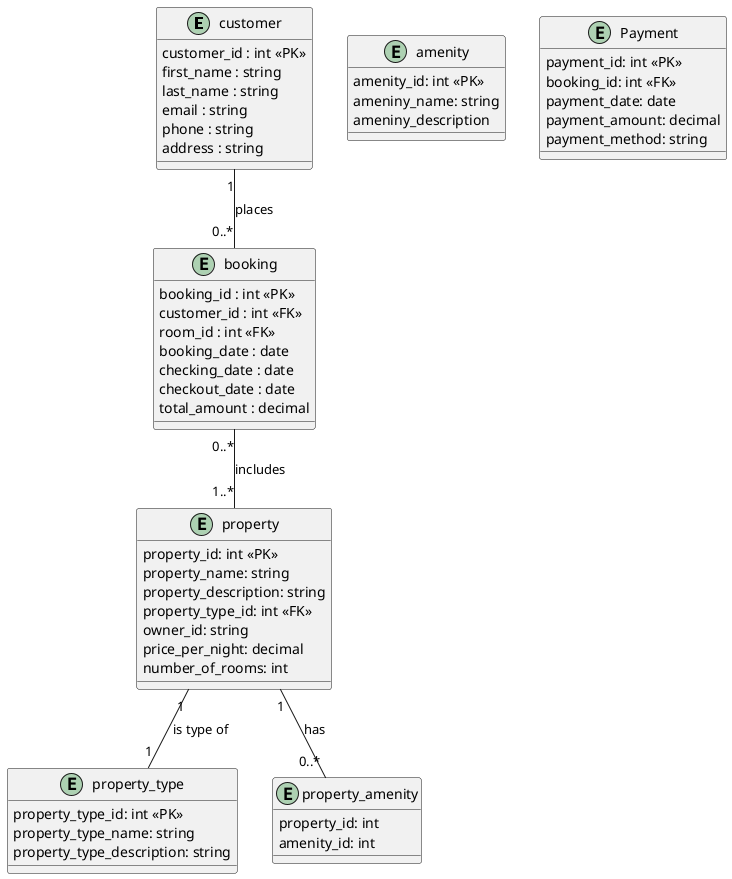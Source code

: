 @startuml

entity customer{
  customer_id : int <<PK>>
  first_name : string
  last_name : string
  email : string
  phone : string
  address : string
}

entity booking {
  booking_id : int <<PK>>
  customer_id : int <<FK>>
  room_id : int <<FK>>
  booking_date : date
  checking_date : date
  checkout_date : date
  total_amount : decimal
}

entity property{
  property_id: int <<PK>>
  property_name: string
  property_description: string
  property_type_id: int <<FK>>
  owner_id: string
  price_per_night: decimal
  number_of_rooms: int
}

entity property_type{
  property_type_id: int <<PK>>
  property_type_name: string
  property_type_description: string
}

entity amenity{
  amenity_id: int <<PK>>
  ameniny_name: string
  ameniny_description
}

entity property_amenity{
  property_id: int 
  amenity_id: int
}

entity Payment{
  payment_id: int <<PK>>
  booking_id: int <<FK>>
  payment_date: date
  payment_amount: decimal
  payment_method: string
}

customer "1" -- "0..*" booking : "places"
booking "0..*" -- "1..*" property : "includes"
property "1" -- "0..*" property_amenity : "has"
property "1"-- "1" property_type: "is type of"

@enduml
